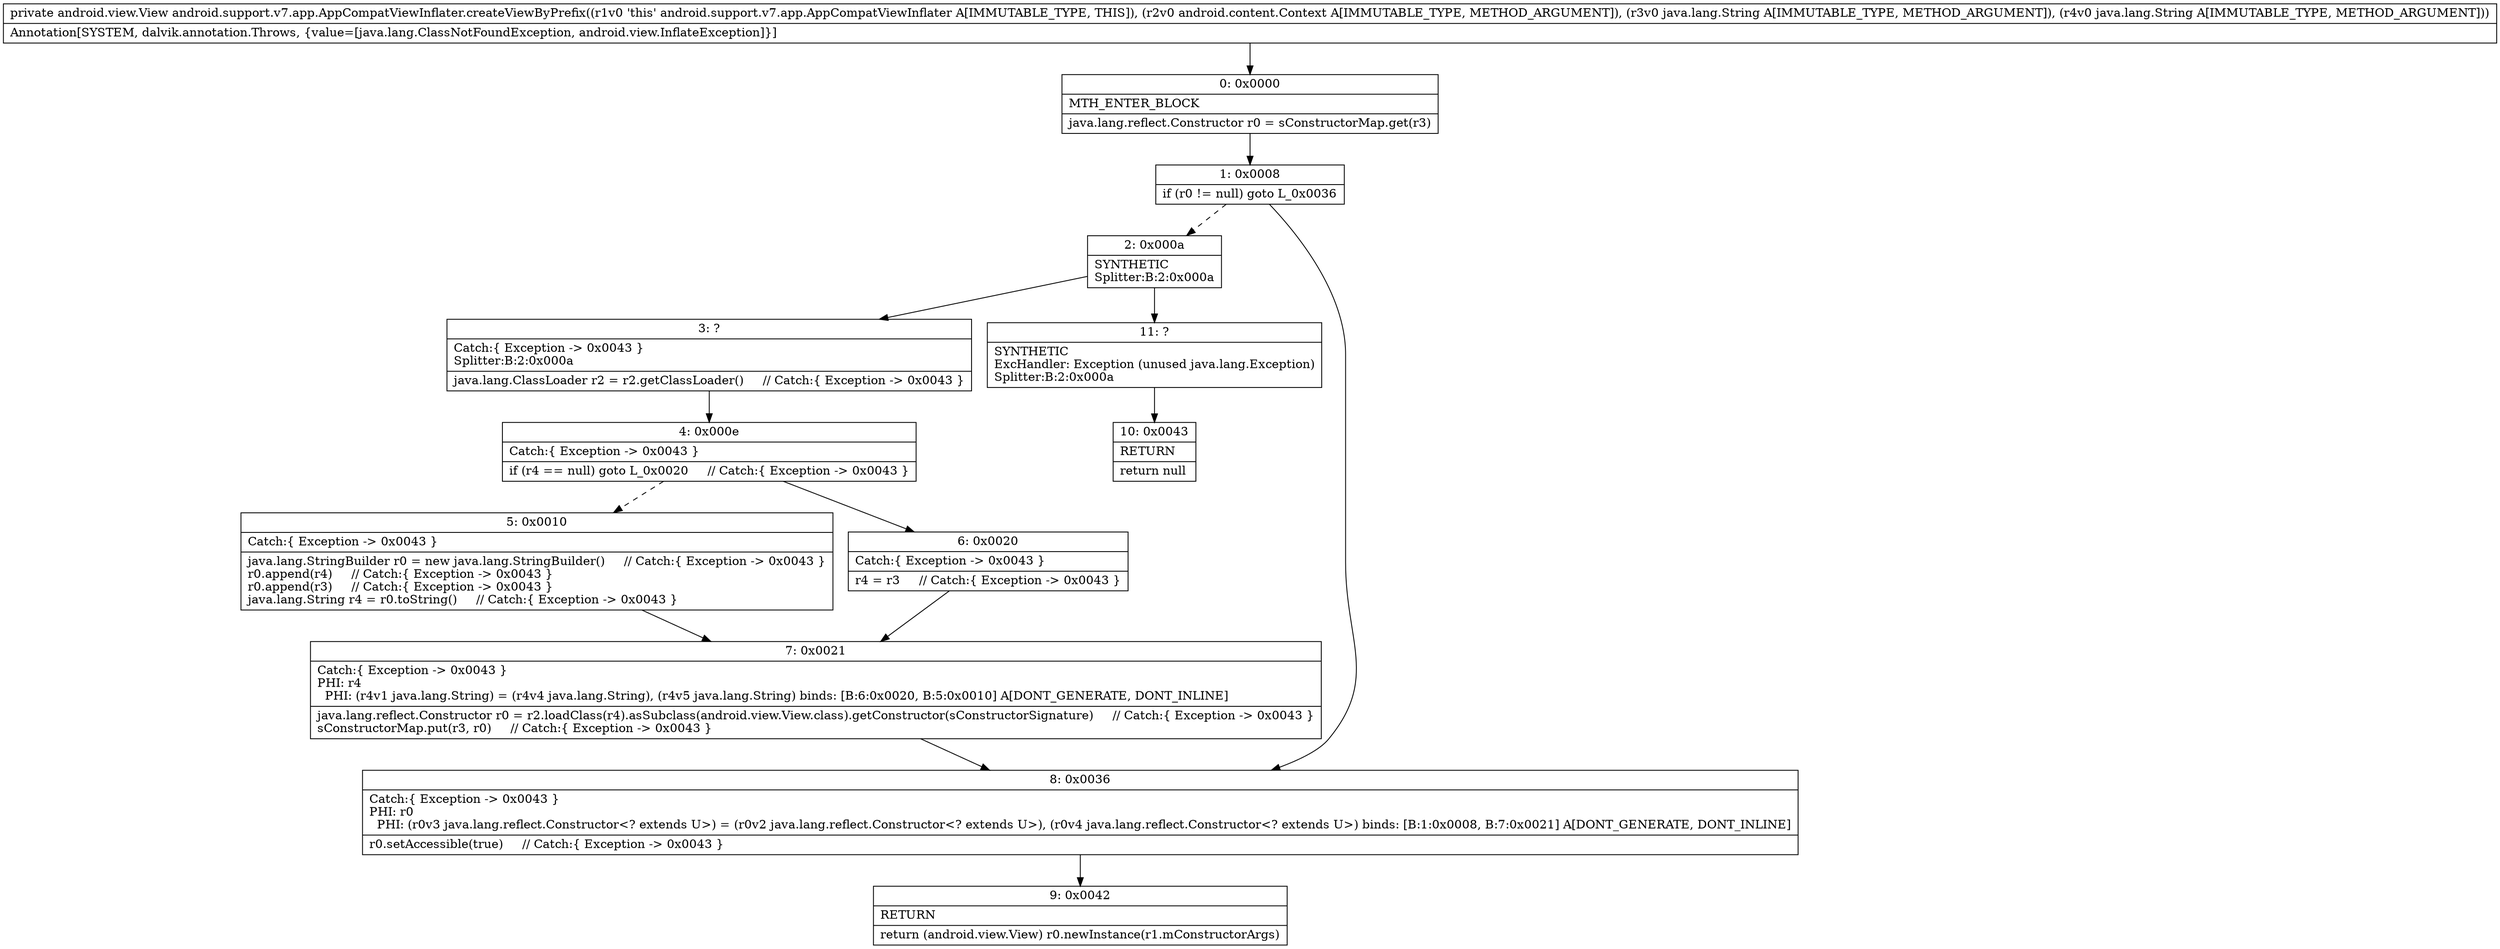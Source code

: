 digraph "CFG forandroid.support.v7.app.AppCompatViewInflater.createViewByPrefix(Landroid\/content\/Context;Ljava\/lang\/String;Ljava\/lang\/String;)Landroid\/view\/View;" {
Node_0 [shape=record,label="{0\:\ 0x0000|MTH_ENTER_BLOCK\l|java.lang.reflect.Constructor r0 = sConstructorMap.get(r3)\l}"];
Node_1 [shape=record,label="{1\:\ 0x0008|if (r0 != null) goto L_0x0036\l}"];
Node_2 [shape=record,label="{2\:\ 0x000a|SYNTHETIC\lSplitter:B:2:0x000a\l}"];
Node_3 [shape=record,label="{3\:\ ?|Catch:\{ Exception \-\> 0x0043 \}\lSplitter:B:2:0x000a\l|java.lang.ClassLoader r2 = r2.getClassLoader()     \/\/ Catch:\{ Exception \-\> 0x0043 \}\l}"];
Node_4 [shape=record,label="{4\:\ 0x000e|Catch:\{ Exception \-\> 0x0043 \}\l|if (r4 == null) goto L_0x0020     \/\/ Catch:\{ Exception \-\> 0x0043 \}\l}"];
Node_5 [shape=record,label="{5\:\ 0x0010|Catch:\{ Exception \-\> 0x0043 \}\l|java.lang.StringBuilder r0 = new java.lang.StringBuilder()     \/\/ Catch:\{ Exception \-\> 0x0043 \}\lr0.append(r4)     \/\/ Catch:\{ Exception \-\> 0x0043 \}\lr0.append(r3)     \/\/ Catch:\{ Exception \-\> 0x0043 \}\ljava.lang.String r4 = r0.toString()     \/\/ Catch:\{ Exception \-\> 0x0043 \}\l}"];
Node_6 [shape=record,label="{6\:\ 0x0020|Catch:\{ Exception \-\> 0x0043 \}\l|r4 = r3     \/\/ Catch:\{ Exception \-\> 0x0043 \}\l}"];
Node_7 [shape=record,label="{7\:\ 0x0021|Catch:\{ Exception \-\> 0x0043 \}\lPHI: r4 \l  PHI: (r4v1 java.lang.String) = (r4v4 java.lang.String), (r4v5 java.lang.String) binds: [B:6:0x0020, B:5:0x0010] A[DONT_GENERATE, DONT_INLINE]\l|java.lang.reflect.Constructor r0 = r2.loadClass(r4).asSubclass(android.view.View.class).getConstructor(sConstructorSignature)     \/\/ Catch:\{ Exception \-\> 0x0043 \}\lsConstructorMap.put(r3, r0)     \/\/ Catch:\{ Exception \-\> 0x0043 \}\l}"];
Node_8 [shape=record,label="{8\:\ 0x0036|Catch:\{ Exception \-\> 0x0043 \}\lPHI: r0 \l  PHI: (r0v3 java.lang.reflect.Constructor\<? extends U\>) = (r0v2 java.lang.reflect.Constructor\<? extends U\>), (r0v4 java.lang.reflect.Constructor\<? extends U\>) binds: [B:1:0x0008, B:7:0x0021] A[DONT_GENERATE, DONT_INLINE]\l|r0.setAccessible(true)     \/\/ Catch:\{ Exception \-\> 0x0043 \}\l}"];
Node_9 [shape=record,label="{9\:\ 0x0042|RETURN\l|return (android.view.View) r0.newInstance(r1.mConstructorArgs)\l}"];
Node_10 [shape=record,label="{10\:\ 0x0043|RETURN\l|return null\l}"];
Node_11 [shape=record,label="{11\:\ ?|SYNTHETIC\lExcHandler: Exception (unused java.lang.Exception)\lSplitter:B:2:0x000a\l}"];
MethodNode[shape=record,label="{private android.view.View android.support.v7.app.AppCompatViewInflater.createViewByPrefix((r1v0 'this' android.support.v7.app.AppCompatViewInflater A[IMMUTABLE_TYPE, THIS]), (r2v0 android.content.Context A[IMMUTABLE_TYPE, METHOD_ARGUMENT]), (r3v0 java.lang.String A[IMMUTABLE_TYPE, METHOD_ARGUMENT]), (r4v0 java.lang.String A[IMMUTABLE_TYPE, METHOD_ARGUMENT]))  | Annotation[SYSTEM, dalvik.annotation.Throws, \{value=[java.lang.ClassNotFoundException, android.view.InflateException]\}]\l}"];
MethodNode -> Node_0;
Node_0 -> Node_1;
Node_1 -> Node_2[style=dashed];
Node_1 -> Node_8;
Node_2 -> Node_3;
Node_2 -> Node_11;
Node_3 -> Node_4;
Node_4 -> Node_5[style=dashed];
Node_4 -> Node_6;
Node_5 -> Node_7;
Node_6 -> Node_7;
Node_7 -> Node_8;
Node_8 -> Node_9;
Node_11 -> Node_10;
}

